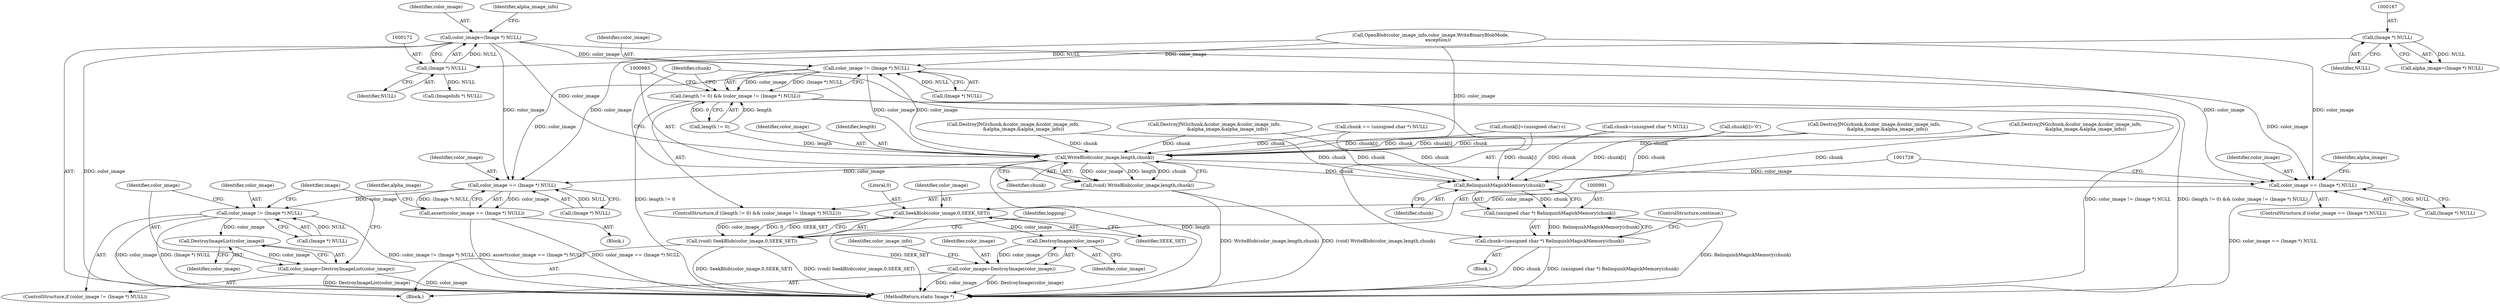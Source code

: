 digraph "0_ImageMagick_76efa969342568841ecf320b5a041685a6d24e0b@pointer" {
"1000169" [label="(Call,color_image=(Image *) NULL)"];
"1000171" [label="(Call,(Image *) NULL)"];
"1000166" [label="(Call,(Image *) NULL)"];
"1000977" [label="(Call,color_image != (Image *) NULL)"];
"1000973" [label="(Call,(length != 0) && (color_image != (Image *) NULL))"];
"1000984" [label="(Call,WriteBlob(color_image,length,chunk))"];
"1000982" [label="(Call,(void) WriteBlob(color_image,length,chunk))"];
"1000992" [label="(Call,RelinquishMagickMemory(chunk))"];
"1000990" [label="(Call,(unsigned char *) RelinquishMagickMemory(chunk))"];
"1000988" [label="(Call,chunk=(unsigned char *) RelinquishMagickMemory(chunk))"];
"1001687" [label="(Call,color_image == (Image *) NULL)"];
"1001686" [label="(Call,assert(color_image == (Image *) NULL))"];
"1001699" [label="(Call,color_image != (Image *) NULL)"];
"1001706" [label="(Call,DestroyImageList(color_image))"];
"1001704" [label="(Call,color_image=DestroyImageList(color_image))"];
"1001712" [label="(Call,color_image == (Image *) NULL)"];
"1001729" [label="(Call,SeekBlob(color_image,0,SEEK_SET))"];
"1001727" [label="(Call,(void) SeekBlob(color_image,0,SEEK_SET))"];
"1001778" [label="(Call,DestroyImage(color_image))"];
"1001776" [label="(Call,color_image=DestroyImage(color_image))"];
"1000173" [label="(Identifier,NULL)"];
"1000737" [label="(Call,OpenBlob(color_image_info,color_image,WriteBinaryBlobMode,\n          exception))"];
"1000985" [label="(Identifier,color_image)"];
"1000679" [label="(Call,DestroyJNG(chunk,&color_image,&color_image_info,\n              &alpha_image,&alpha_image_info))"];
"1000992" [label="(Call,RelinquishMagickMemory(chunk))"];
"1001689" [label="(Call,(Image *) NULL)"];
"1001735" [label="(Identifier,logging)"];
"1000409" [label="(Call,chunk[i]=(unsigned char) c)"];
"1001700" [label="(Identifier,color_image)"];
"1001776" [label="(Call,color_image=DestroyImage(color_image))"];
"1000359" [label="(Call,chunk=(unsigned char *) NULL)"];
"1001778" [label="(Call,DestroyImage(color_image))"];
"1000168" [label="(Identifier,NULL)"];
"1001698" [label="(ControlStructure,if (color_image != (Image *) NULL))"];
"1001705" [label="(Identifier,color_image)"];
"1000706" [label="(Call,DestroyJNG(chunk,&color_image,&color_image_info,\n              &alpha_image,&alpha_image_info))"];
"1000993" [label="(Identifier,chunk)"];
"1001720" [label="(Identifier,alpha_image)"];
"1002364" [label="(MethodReturn,static Image *)"];
"1000166" [label="(Call,(Image *) NULL)"];
"1000979" [label="(Call,(Image *) NULL)"];
"1000424" [label="(Call,chunk[i]='\0')"];
"1001688" [label="(Identifier,color_image)"];
"1000785" [label="(Call,DestroyJNG(chunk,&color_image,&color_image_info,\n                  &alpha_image,&alpha_image_info))"];
"1001727" [label="(Call,(void) SeekBlob(color_image,0,SEEK_SET))"];
"1000164" [label="(Call,alpha_image=(Image *) NULL)"];
"1001730" [label="(Identifier,color_image)"];
"1001699" [label="(Call,color_image != (Image *) NULL)"];
"1001710" [label="(Identifier,image)"];
"1000171" [label="(Call,(Image *) NULL)"];
"1000986" [label="(Identifier,length)"];
"1001714" [label="(Call,(Image *) NULL)"];
"1001706" [label="(Call,DestroyImageList(color_image))"];
"1001707" [label="(Identifier,color_image)"];
"1001711" [label="(ControlStructure,if (color_image == (Image *) NULL))"];
"1000987" [label="(Identifier,chunk)"];
"1000176" [label="(Call,(ImageInfo *) NULL)"];
"1001781" [label="(Identifier,color_image_info)"];
"1000170" [label="(Identifier,color_image)"];
"1000379" [label="(Call,chunk == (unsigned char *) NULL)"];
"1000974" [label="(Call,length != 0)"];
"1000121" [label="(Block,)"];
"1000812" [label="(Call,DestroyJNG(chunk,&color_image,&color_image_info,\n                  &alpha_image,&alpha_image_info))"];
"1000994" [label="(ControlStructure,continue;)"];
"1000978" [label="(Identifier,color_image)"];
"1001701" [label="(Call,(Image *) NULL)"];
"1001731" [label="(Literal,0)"];
"1001694" [label="(Identifier,alpha_image)"];
"1001704" [label="(Call,color_image=DestroyImageList(color_image))"];
"1001732" [label="(Identifier,SEEK_SET)"];
"1001779" [label="(Identifier,color_image)"];
"1000175" [label="(Identifier,alpha_image_info)"];
"1001777" [label="(Identifier,color_image)"];
"1000961" [label="(Block,)"];
"1001712" [label="(Call,color_image == (Image *) NULL)"];
"1000988" [label="(Call,chunk=(unsigned char *) RelinquishMagickMemory(chunk))"];
"1000989" [label="(Identifier,chunk)"];
"1001685" [label="(Block,)"];
"1000990" [label="(Call,(unsigned char *) RelinquishMagickMemory(chunk))"];
"1001729" [label="(Call,SeekBlob(color_image,0,SEEK_SET))"];
"1000982" [label="(Call,(void) WriteBlob(color_image,length,chunk))"];
"1000977" [label="(Call,color_image != (Image *) NULL)"];
"1000973" [label="(Call,(length != 0) && (color_image != (Image *) NULL))"];
"1000972" [label="(ControlStructure,if ((length != 0) && (color_image != (Image *) NULL)))"];
"1001686" [label="(Call,assert(color_image == (Image *) NULL))"];
"1001713" [label="(Identifier,color_image)"];
"1001687" [label="(Call,color_image == (Image *) NULL)"];
"1000984" [label="(Call,WriteBlob(color_image,length,chunk))"];
"1000169" [label="(Call,color_image=(Image *) NULL)"];
"1000169" -> "1000121"  [label="AST: "];
"1000169" -> "1000171"  [label="CFG: "];
"1000170" -> "1000169"  [label="AST: "];
"1000171" -> "1000169"  [label="AST: "];
"1000175" -> "1000169"  [label="CFG: "];
"1000169" -> "1002364"  [label="DDG: color_image"];
"1000171" -> "1000169"  [label="DDG: NULL"];
"1000169" -> "1000977"  [label="DDG: color_image"];
"1000169" -> "1000984"  [label="DDG: color_image"];
"1000169" -> "1001687"  [label="DDG: color_image"];
"1000169" -> "1001712"  [label="DDG: color_image"];
"1000171" -> "1000173"  [label="CFG: "];
"1000172" -> "1000171"  [label="AST: "];
"1000173" -> "1000171"  [label="AST: "];
"1000166" -> "1000171"  [label="DDG: NULL"];
"1000171" -> "1000176"  [label="DDG: NULL"];
"1000166" -> "1000164"  [label="AST: "];
"1000166" -> "1000168"  [label="CFG: "];
"1000167" -> "1000166"  [label="AST: "];
"1000168" -> "1000166"  [label="AST: "];
"1000164" -> "1000166"  [label="CFG: "];
"1000166" -> "1000164"  [label="DDG: NULL"];
"1000977" -> "1000973"  [label="AST: "];
"1000977" -> "1000979"  [label="CFG: "];
"1000978" -> "1000977"  [label="AST: "];
"1000979" -> "1000977"  [label="AST: "];
"1000973" -> "1000977"  [label="CFG: "];
"1000977" -> "1000973"  [label="DDG: color_image"];
"1000977" -> "1000973"  [label="DDG: (Image *) NULL"];
"1000737" -> "1000977"  [label="DDG: color_image"];
"1000984" -> "1000977"  [label="DDG: color_image"];
"1000979" -> "1000977"  [label="DDG: NULL"];
"1000977" -> "1000984"  [label="DDG: color_image"];
"1000977" -> "1001687"  [label="DDG: color_image"];
"1000977" -> "1001712"  [label="DDG: color_image"];
"1000973" -> "1000972"  [label="AST: "];
"1000973" -> "1000974"  [label="CFG: "];
"1000974" -> "1000973"  [label="AST: "];
"1000983" -> "1000973"  [label="CFG: "];
"1000989" -> "1000973"  [label="CFG: "];
"1000973" -> "1002364"  [label="DDG: length != 0"];
"1000973" -> "1002364"  [label="DDG: color_image != (Image *) NULL"];
"1000973" -> "1002364"  [label="DDG: (length != 0) && (color_image != (Image *) NULL)"];
"1000974" -> "1000973"  [label="DDG: length"];
"1000974" -> "1000973"  [label="DDG: 0"];
"1000984" -> "1000982"  [label="AST: "];
"1000984" -> "1000987"  [label="CFG: "];
"1000985" -> "1000984"  [label="AST: "];
"1000986" -> "1000984"  [label="AST: "];
"1000987" -> "1000984"  [label="AST: "];
"1000982" -> "1000984"  [label="CFG: "];
"1000984" -> "1002364"  [label="DDG: length"];
"1000984" -> "1000982"  [label="DDG: color_image"];
"1000984" -> "1000982"  [label="DDG: length"];
"1000984" -> "1000982"  [label="DDG: chunk"];
"1000737" -> "1000984"  [label="DDG: color_image"];
"1000974" -> "1000984"  [label="DDG: length"];
"1000679" -> "1000984"  [label="DDG: chunk"];
"1000785" -> "1000984"  [label="DDG: chunk"];
"1000424" -> "1000984"  [label="DDG: chunk[i]"];
"1000409" -> "1000984"  [label="DDG: chunk[i]"];
"1000812" -> "1000984"  [label="DDG: chunk"];
"1000359" -> "1000984"  [label="DDG: chunk"];
"1000706" -> "1000984"  [label="DDG: chunk"];
"1000379" -> "1000984"  [label="DDG: chunk"];
"1000984" -> "1000992"  [label="DDG: chunk"];
"1000984" -> "1001687"  [label="DDG: color_image"];
"1000984" -> "1001712"  [label="DDG: color_image"];
"1000982" -> "1000972"  [label="AST: "];
"1000983" -> "1000982"  [label="AST: "];
"1000989" -> "1000982"  [label="CFG: "];
"1000982" -> "1002364"  [label="DDG: WriteBlob(color_image,length,chunk)"];
"1000982" -> "1002364"  [label="DDG: (void) WriteBlob(color_image,length,chunk)"];
"1000992" -> "1000990"  [label="AST: "];
"1000992" -> "1000993"  [label="CFG: "];
"1000993" -> "1000992"  [label="AST: "];
"1000990" -> "1000992"  [label="CFG: "];
"1000992" -> "1000990"  [label="DDG: chunk"];
"1000679" -> "1000992"  [label="DDG: chunk"];
"1000785" -> "1000992"  [label="DDG: chunk"];
"1000424" -> "1000992"  [label="DDG: chunk[i]"];
"1000409" -> "1000992"  [label="DDG: chunk[i]"];
"1000812" -> "1000992"  [label="DDG: chunk"];
"1000359" -> "1000992"  [label="DDG: chunk"];
"1000706" -> "1000992"  [label="DDG: chunk"];
"1000379" -> "1000992"  [label="DDG: chunk"];
"1000990" -> "1000988"  [label="AST: "];
"1000991" -> "1000990"  [label="AST: "];
"1000988" -> "1000990"  [label="CFG: "];
"1000990" -> "1002364"  [label="DDG: RelinquishMagickMemory(chunk)"];
"1000990" -> "1000988"  [label="DDG: RelinquishMagickMemory(chunk)"];
"1000988" -> "1000961"  [label="AST: "];
"1000989" -> "1000988"  [label="AST: "];
"1000994" -> "1000988"  [label="CFG: "];
"1000988" -> "1002364"  [label="DDG: chunk"];
"1000988" -> "1002364"  [label="DDG: (unsigned char *) RelinquishMagickMemory(chunk)"];
"1001687" -> "1001686"  [label="AST: "];
"1001687" -> "1001689"  [label="CFG: "];
"1001688" -> "1001687"  [label="AST: "];
"1001689" -> "1001687"  [label="AST: "];
"1001686" -> "1001687"  [label="CFG: "];
"1001687" -> "1001686"  [label="DDG: color_image"];
"1001687" -> "1001686"  [label="DDG: (Image *) NULL"];
"1000737" -> "1001687"  [label="DDG: color_image"];
"1001689" -> "1001687"  [label="DDG: NULL"];
"1001687" -> "1001699"  [label="DDG: color_image"];
"1001686" -> "1001685"  [label="AST: "];
"1001694" -> "1001686"  [label="CFG: "];
"1001686" -> "1002364"  [label="DDG: assert(color_image == (Image *) NULL)"];
"1001686" -> "1002364"  [label="DDG: color_image == (Image *) NULL"];
"1001699" -> "1001698"  [label="AST: "];
"1001699" -> "1001701"  [label="CFG: "];
"1001700" -> "1001699"  [label="AST: "];
"1001701" -> "1001699"  [label="AST: "];
"1001705" -> "1001699"  [label="CFG: "];
"1001710" -> "1001699"  [label="CFG: "];
"1001699" -> "1002364"  [label="DDG: color_image != (Image *) NULL"];
"1001699" -> "1002364"  [label="DDG: color_image"];
"1001699" -> "1002364"  [label="DDG: (Image *) NULL"];
"1001701" -> "1001699"  [label="DDG: NULL"];
"1001699" -> "1001706"  [label="DDG: color_image"];
"1001706" -> "1001704"  [label="AST: "];
"1001706" -> "1001707"  [label="CFG: "];
"1001707" -> "1001706"  [label="AST: "];
"1001704" -> "1001706"  [label="CFG: "];
"1001706" -> "1001704"  [label="DDG: color_image"];
"1001704" -> "1001698"  [label="AST: "];
"1001705" -> "1001704"  [label="AST: "];
"1001710" -> "1001704"  [label="CFG: "];
"1001704" -> "1002364"  [label="DDG: color_image"];
"1001704" -> "1002364"  [label="DDG: DestroyImageList(color_image)"];
"1001712" -> "1001711"  [label="AST: "];
"1001712" -> "1001714"  [label="CFG: "];
"1001713" -> "1001712"  [label="AST: "];
"1001714" -> "1001712"  [label="AST: "];
"1001720" -> "1001712"  [label="CFG: "];
"1001728" -> "1001712"  [label="CFG: "];
"1001712" -> "1002364"  [label="DDG: color_image == (Image *) NULL"];
"1000737" -> "1001712"  [label="DDG: color_image"];
"1001714" -> "1001712"  [label="DDG: NULL"];
"1001712" -> "1001729"  [label="DDG: color_image"];
"1001729" -> "1001727"  [label="AST: "];
"1001729" -> "1001732"  [label="CFG: "];
"1001730" -> "1001729"  [label="AST: "];
"1001731" -> "1001729"  [label="AST: "];
"1001732" -> "1001729"  [label="AST: "];
"1001727" -> "1001729"  [label="CFG: "];
"1001729" -> "1002364"  [label="DDG: SEEK_SET"];
"1001729" -> "1001727"  [label="DDG: color_image"];
"1001729" -> "1001727"  [label="DDG: 0"];
"1001729" -> "1001727"  [label="DDG: SEEK_SET"];
"1001729" -> "1001778"  [label="DDG: color_image"];
"1001727" -> "1000121"  [label="AST: "];
"1001728" -> "1001727"  [label="AST: "];
"1001735" -> "1001727"  [label="CFG: "];
"1001727" -> "1002364"  [label="DDG: SeekBlob(color_image,0,SEEK_SET)"];
"1001727" -> "1002364"  [label="DDG: (void) SeekBlob(color_image,0,SEEK_SET)"];
"1001778" -> "1001776"  [label="AST: "];
"1001778" -> "1001779"  [label="CFG: "];
"1001779" -> "1001778"  [label="AST: "];
"1001776" -> "1001778"  [label="CFG: "];
"1001778" -> "1001776"  [label="DDG: color_image"];
"1001776" -> "1000121"  [label="AST: "];
"1001777" -> "1001776"  [label="AST: "];
"1001781" -> "1001776"  [label="CFG: "];
"1001776" -> "1002364"  [label="DDG: DestroyImage(color_image)"];
"1001776" -> "1002364"  [label="DDG: color_image"];
}
